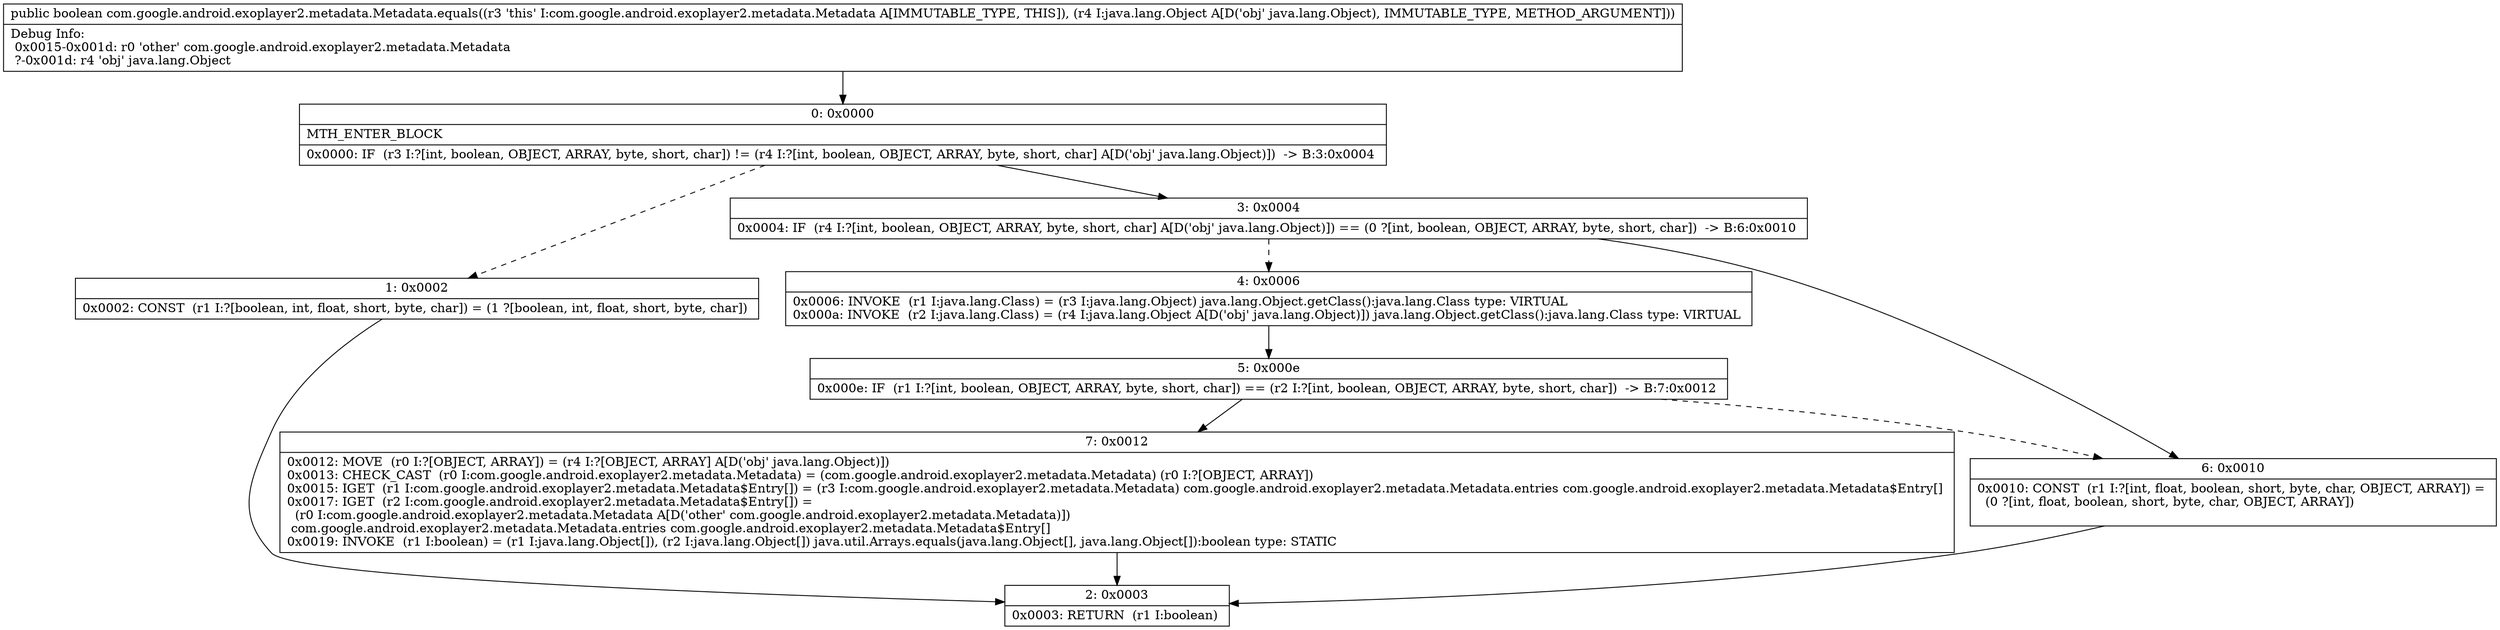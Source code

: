 digraph "CFG forcom.google.android.exoplayer2.metadata.Metadata.equals(Ljava\/lang\/Object;)Z" {
Node_0 [shape=record,label="{0\:\ 0x0000|MTH_ENTER_BLOCK\l|0x0000: IF  (r3 I:?[int, boolean, OBJECT, ARRAY, byte, short, char]) != (r4 I:?[int, boolean, OBJECT, ARRAY, byte, short, char] A[D('obj' java.lang.Object)])  \-\> B:3:0x0004 \l}"];
Node_1 [shape=record,label="{1\:\ 0x0002|0x0002: CONST  (r1 I:?[boolean, int, float, short, byte, char]) = (1 ?[boolean, int, float, short, byte, char]) \l}"];
Node_2 [shape=record,label="{2\:\ 0x0003|0x0003: RETURN  (r1 I:boolean) \l}"];
Node_3 [shape=record,label="{3\:\ 0x0004|0x0004: IF  (r4 I:?[int, boolean, OBJECT, ARRAY, byte, short, char] A[D('obj' java.lang.Object)]) == (0 ?[int, boolean, OBJECT, ARRAY, byte, short, char])  \-\> B:6:0x0010 \l}"];
Node_4 [shape=record,label="{4\:\ 0x0006|0x0006: INVOKE  (r1 I:java.lang.Class) = (r3 I:java.lang.Object) java.lang.Object.getClass():java.lang.Class type: VIRTUAL \l0x000a: INVOKE  (r2 I:java.lang.Class) = (r4 I:java.lang.Object A[D('obj' java.lang.Object)]) java.lang.Object.getClass():java.lang.Class type: VIRTUAL \l}"];
Node_5 [shape=record,label="{5\:\ 0x000e|0x000e: IF  (r1 I:?[int, boolean, OBJECT, ARRAY, byte, short, char]) == (r2 I:?[int, boolean, OBJECT, ARRAY, byte, short, char])  \-\> B:7:0x0012 \l}"];
Node_6 [shape=record,label="{6\:\ 0x0010|0x0010: CONST  (r1 I:?[int, float, boolean, short, byte, char, OBJECT, ARRAY]) = \l  (0 ?[int, float, boolean, short, byte, char, OBJECT, ARRAY])\l \l}"];
Node_7 [shape=record,label="{7\:\ 0x0012|0x0012: MOVE  (r0 I:?[OBJECT, ARRAY]) = (r4 I:?[OBJECT, ARRAY] A[D('obj' java.lang.Object)]) \l0x0013: CHECK_CAST  (r0 I:com.google.android.exoplayer2.metadata.Metadata) = (com.google.android.exoplayer2.metadata.Metadata) (r0 I:?[OBJECT, ARRAY]) \l0x0015: IGET  (r1 I:com.google.android.exoplayer2.metadata.Metadata$Entry[]) = (r3 I:com.google.android.exoplayer2.metadata.Metadata) com.google.android.exoplayer2.metadata.Metadata.entries com.google.android.exoplayer2.metadata.Metadata$Entry[] \l0x0017: IGET  (r2 I:com.google.android.exoplayer2.metadata.Metadata$Entry[]) = \l  (r0 I:com.google.android.exoplayer2.metadata.Metadata A[D('other' com.google.android.exoplayer2.metadata.Metadata)])\l com.google.android.exoplayer2.metadata.Metadata.entries com.google.android.exoplayer2.metadata.Metadata$Entry[] \l0x0019: INVOKE  (r1 I:boolean) = (r1 I:java.lang.Object[]), (r2 I:java.lang.Object[]) java.util.Arrays.equals(java.lang.Object[], java.lang.Object[]):boolean type: STATIC \l}"];
MethodNode[shape=record,label="{public boolean com.google.android.exoplayer2.metadata.Metadata.equals((r3 'this' I:com.google.android.exoplayer2.metadata.Metadata A[IMMUTABLE_TYPE, THIS]), (r4 I:java.lang.Object A[D('obj' java.lang.Object), IMMUTABLE_TYPE, METHOD_ARGUMENT]))  | Debug Info:\l  0x0015\-0x001d: r0 'other' com.google.android.exoplayer2.metadata.Metadata\l  ?\-0x001d: r4 'obj' java.lang.Object\l}"];
MethodNode -> Node_0;
Node_0 -> Node_1[style=dashed];
Node_0 -> Node_3;
Node_1 -> Node_2;
Node_3 -> Node_4[style=dashed];
Node_3 -> Node_6;
Node_4 -> Node_5;
Node_5 -> Node_6[style=dashed];
Node_5 -> Node_7;
Node_6 -> Node_2;
Node_7 -> Node_2;
}

